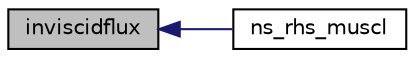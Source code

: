 digraph "inviscidflux"
{
 // INTERACTIVE_SVG=YES
  bgcolor="transparent";
  edge [fontname="Helvetica",fontsize="10",labelfontname="Helvetica",labelfontsize="10"];
  node [fontname="Helvetica",fontsize="10",shape=record];
  rankdir="LR";
  Node77 [label="inviscidflux",height=0.2,width=0.4,color="black", fillcolor="grey75", style="filled", fontcolor="black"];
  Node77 -> Node78 [dir="back",color="midnightblue",fontsize="10",style="solid"];
  Node78 [label="ns_rhs_muscl",height=0.2,width=0.4,color="black",URL="$namespacenavierstokesrhsweno.html#a3e70362602fa5641e6a5546530caa1fc"];
}
